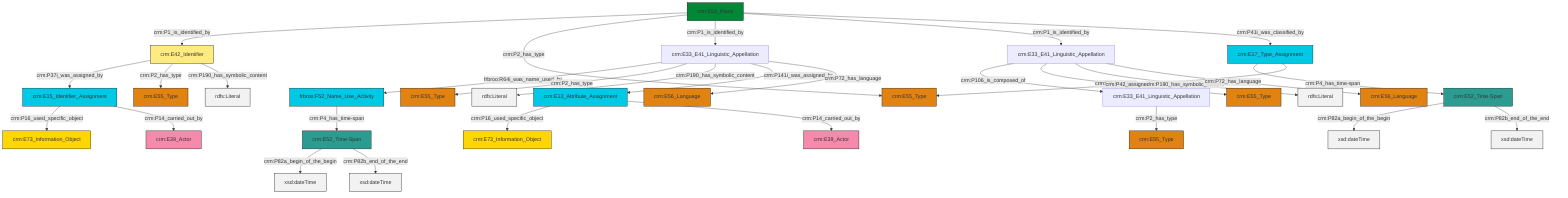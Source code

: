 graph TD
classDef Literal fill:#f2f2f2,stroke:#000000;
classDef CRM_Entity fill:#FFFFFF,stroke:#000000;
classDef Temporal_Entity fill:#00C9E6, stroke:#000000;
classDef Type fill:#E18312, stroke:#000000;
classDef Time-Span fill:#2C9C91, stroke:#000000;
classDef Appellation fill:#FFEB7F, stroke:#000000;
classDef Place fill:#008836, stroke:#000000;
classDef Persistent_Item fill:#B266B2, stroke:#000000;
classDef Conceptual_Object fill:#FFD700, stroke:#000000;
classDef Physical_Thing fill:#D2B48C, stroke:#000000;
classDef Actor fill:#f58aad, stroke:#000000;
classDef PC_Classes fill:#4ce600, stroke:#000000;
classDef Multi fill:#cccccc,stroke:#000000;

0["crm:E53_Place"]:::Place -->|crm:P1_is_identified_by| 1["crm:E42_Identifier"]:::Appellation
1["crm:E42_Identifier"]:::Appellation -->|crm:P37i_was_assigned_by| 6["crm:E15_Identifier_Assignment"]:::Temporal_Entity
6["crm:E15_Identifier_Assignment"]:::Temporal_Entity -->|crm:P16_used_specific_object| 9["crm:E73_Information_Object"]:::Conceptual_Object
12["crm:E33_E41_Linguistic_Appellation"]:::Default -->|crm:P106_is_composed_of| 2["crm:E33_E41_Linguistic_Appellation"]:::Default
2["crm:E33_E41_Linguistic_Appellation"]:::Default -->|crm:P2_has_type| 13["crm:E55_Type"]:::Type
0["crm:E53_Place"]:::Place -->|crm:P2_has_type| 14["crm:E55_Type"]:::Type
0["crm:E53_Place"]:::Place -->|crm:P1_is_identified_by| 15["crm:E33_E41_Linguistic_Appellation"]:::Default
4["crm:E13_Attribute_Assignment"]:::Temporal_Entity -->|crm:P16_used_specific_object| 7["crm:E73_Information_Object"]:::Conceptual_Object
12["crm:E33_E41_Linguistic_Appellation"]:::Default -->|crm:P2_has_type| 23["crm:E55_Type"]:::Type
24["crm:E52_Time-Span"]:::Time-Span -->|crm:P82a_begin_of_the_begin| 25[xsd:dateTime]:::Literal
12["crm:E33_E41_Linguistic_Appellation"]:::Default -->|crm:P190_has_symbolic_content| 28[rdfs:Literal]:::Literal
4["crm:E13_Attribute_Assignment"]:::Temporal_Entity -->|crm:P14_carried_out_by| 29["crm:E39_Actor"]:::Actor
1["crm:E42_Identifier"]:::Appellation -->|crm:P2_has_type| 16["crm:E55_Type"]:::Type
20["crm:E17_Type_Assignment"]:::Temporal_Entity -->|crm:P4_has_time-span| 24["crm:E52_Time-Span"]:::Time-Span
15["crm:E33_E41_Linguistic_Appellation"]:::Default -->|frbroo:R64i_was_name_used_by| 41["frbroo:F52_Name_Use_Activity"]:::Temporal_Entity
41["frbroo:F52_Name_Use_Activity"]:::Temporal_Entity -->|crm:P4_has_time-span| 32["crm:E52_Time-Span"]:::Time-Span
1["crm:E42_Identifier"]:::Appellation -->|crm:P190_has_symbolic_content| 43[rdfs:Literal]:::Literal
15["crm:E33_E41_Linguistic_Appellation"]:::Default -->|crm:P2_has_type| 36["crm:E55_Type"]:::Type
15["crm:E33_E41_Linguistic_Appellation"]:::Default -->|crm:P190_has_symbolic_content| 44[rdfs:Literal]:::Literal
0["crm:E53_Place"]:::Place -->|crm:P1_is_identified_by| 12["crm:E33_E41_Linguistic_Appellation"]:::Default
0["crm:E53_Place"]:::Place -->|crm:P41i_was_classified_by| 20["crm:E17_Type_Assignment"]:::Temporal_Entity
32["crm:E52_Time-Span"]:::Time-Span -->|crm:P82a_begin_of_the_begin| 45[xsd:dateTime]:::Literal
32["crm:E52_Time-Span"]:::Time-Span -->|crm:P82b_end_of_the_end| 46[xsd:dateTime]:::Literal
15["crm:E33_E41_Linguistic_Appellation"]:::Default -->|crm:P141i_was_assigned_by| 4["crm:E13_Attribute_Assignment"]:::Temporal_Entity
20["crm:E17_Type_Assignment"]:::Temporal_Entity -->|crm:P42_assigned| 14["crm:E55_Type"]:::Type
24["crm:E52_Time-Span"]:::Time-Span -->|crm:P82b_end_of_the_end| 47[xsd:dateTime]:::Literal
12["crm:E33_E41_Linguistic_Appellation"]:::Default -->|crm:P72_has_language| 18["crm:E56_Language"]:::Type
6["crm:E15_Identifier_Assignment"]:::Temporal_Entity -->|crm:P14_carried_out_by| 51["crm:E39_Actor"]:::Actor
15["crm:E33_E41_Linguistic_Appellation"]:::Default -->|crm:P72_has_language| 10["crm:E56_Language"]:::Type